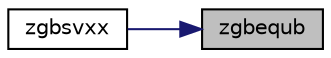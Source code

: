digraph "zgbequb"
{
 // LATEX_PDF_SIZE
  edge [fontname="Helvetica",fontsize="10",labelfontname="Helvetica",labelfontsize="10"];
  node [fontname="Helvetica",fontsize="10",shape=record];
  rankdir="RL";
  Node1 [label="zgbequb",height=0.2,width=0.4,color="black", fillcolor="grey75", style="filled", fontcolor="black",tooltip="ZGBEQUB"];
  Node1 -> Node2 [dir="back",color="midnightblue",fontsize="10",style="solid",fontname="Helvetica"];
  Node2 [label="zgbsvxx",height=0.2,width=0.4,color="black", fillcolor="white", style="filled",URL="$zgbsvxx_8f.html#ad0be5b79eba27d25c57e5a605bf4d730",tooltip="ZGBSVXX computes the solution to system of linear equations A * X = B for GB matrices"];
}
